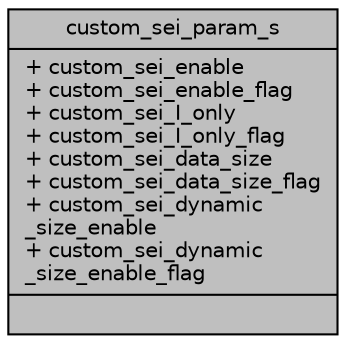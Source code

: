 digraph "custom_sei_param_s"
{
 // INTERACTIVE_SVG=YES
 // LATEX_PDF_SIZE
  bgcolor="transparent";
  edge [fontname="Helvetica",fontsize="10",labelfontname="Helvetica",labelfontsize="10"];
  node [fontname="Helvetica",fontsize="10",shape=record];
  Node1 [label="{custom_sei_param_s\n|+ custom_sei_enable\l+ custom_sei_enable_flag\l+ custom_sei_I_only\l+ custom_sei_I_only_flag\l+ custom_sei_data_size\l+ custom_sei_data_size_flag\l+ custom_sei_dynamic\l_size_enable\l+ custom_sei_dynamic\l_size_enable_flag\l|}",height=0.2,width=0.4,color="black", fillcolor="grey75", style="filled", fontcolor="black",tooltip=" "];
}
